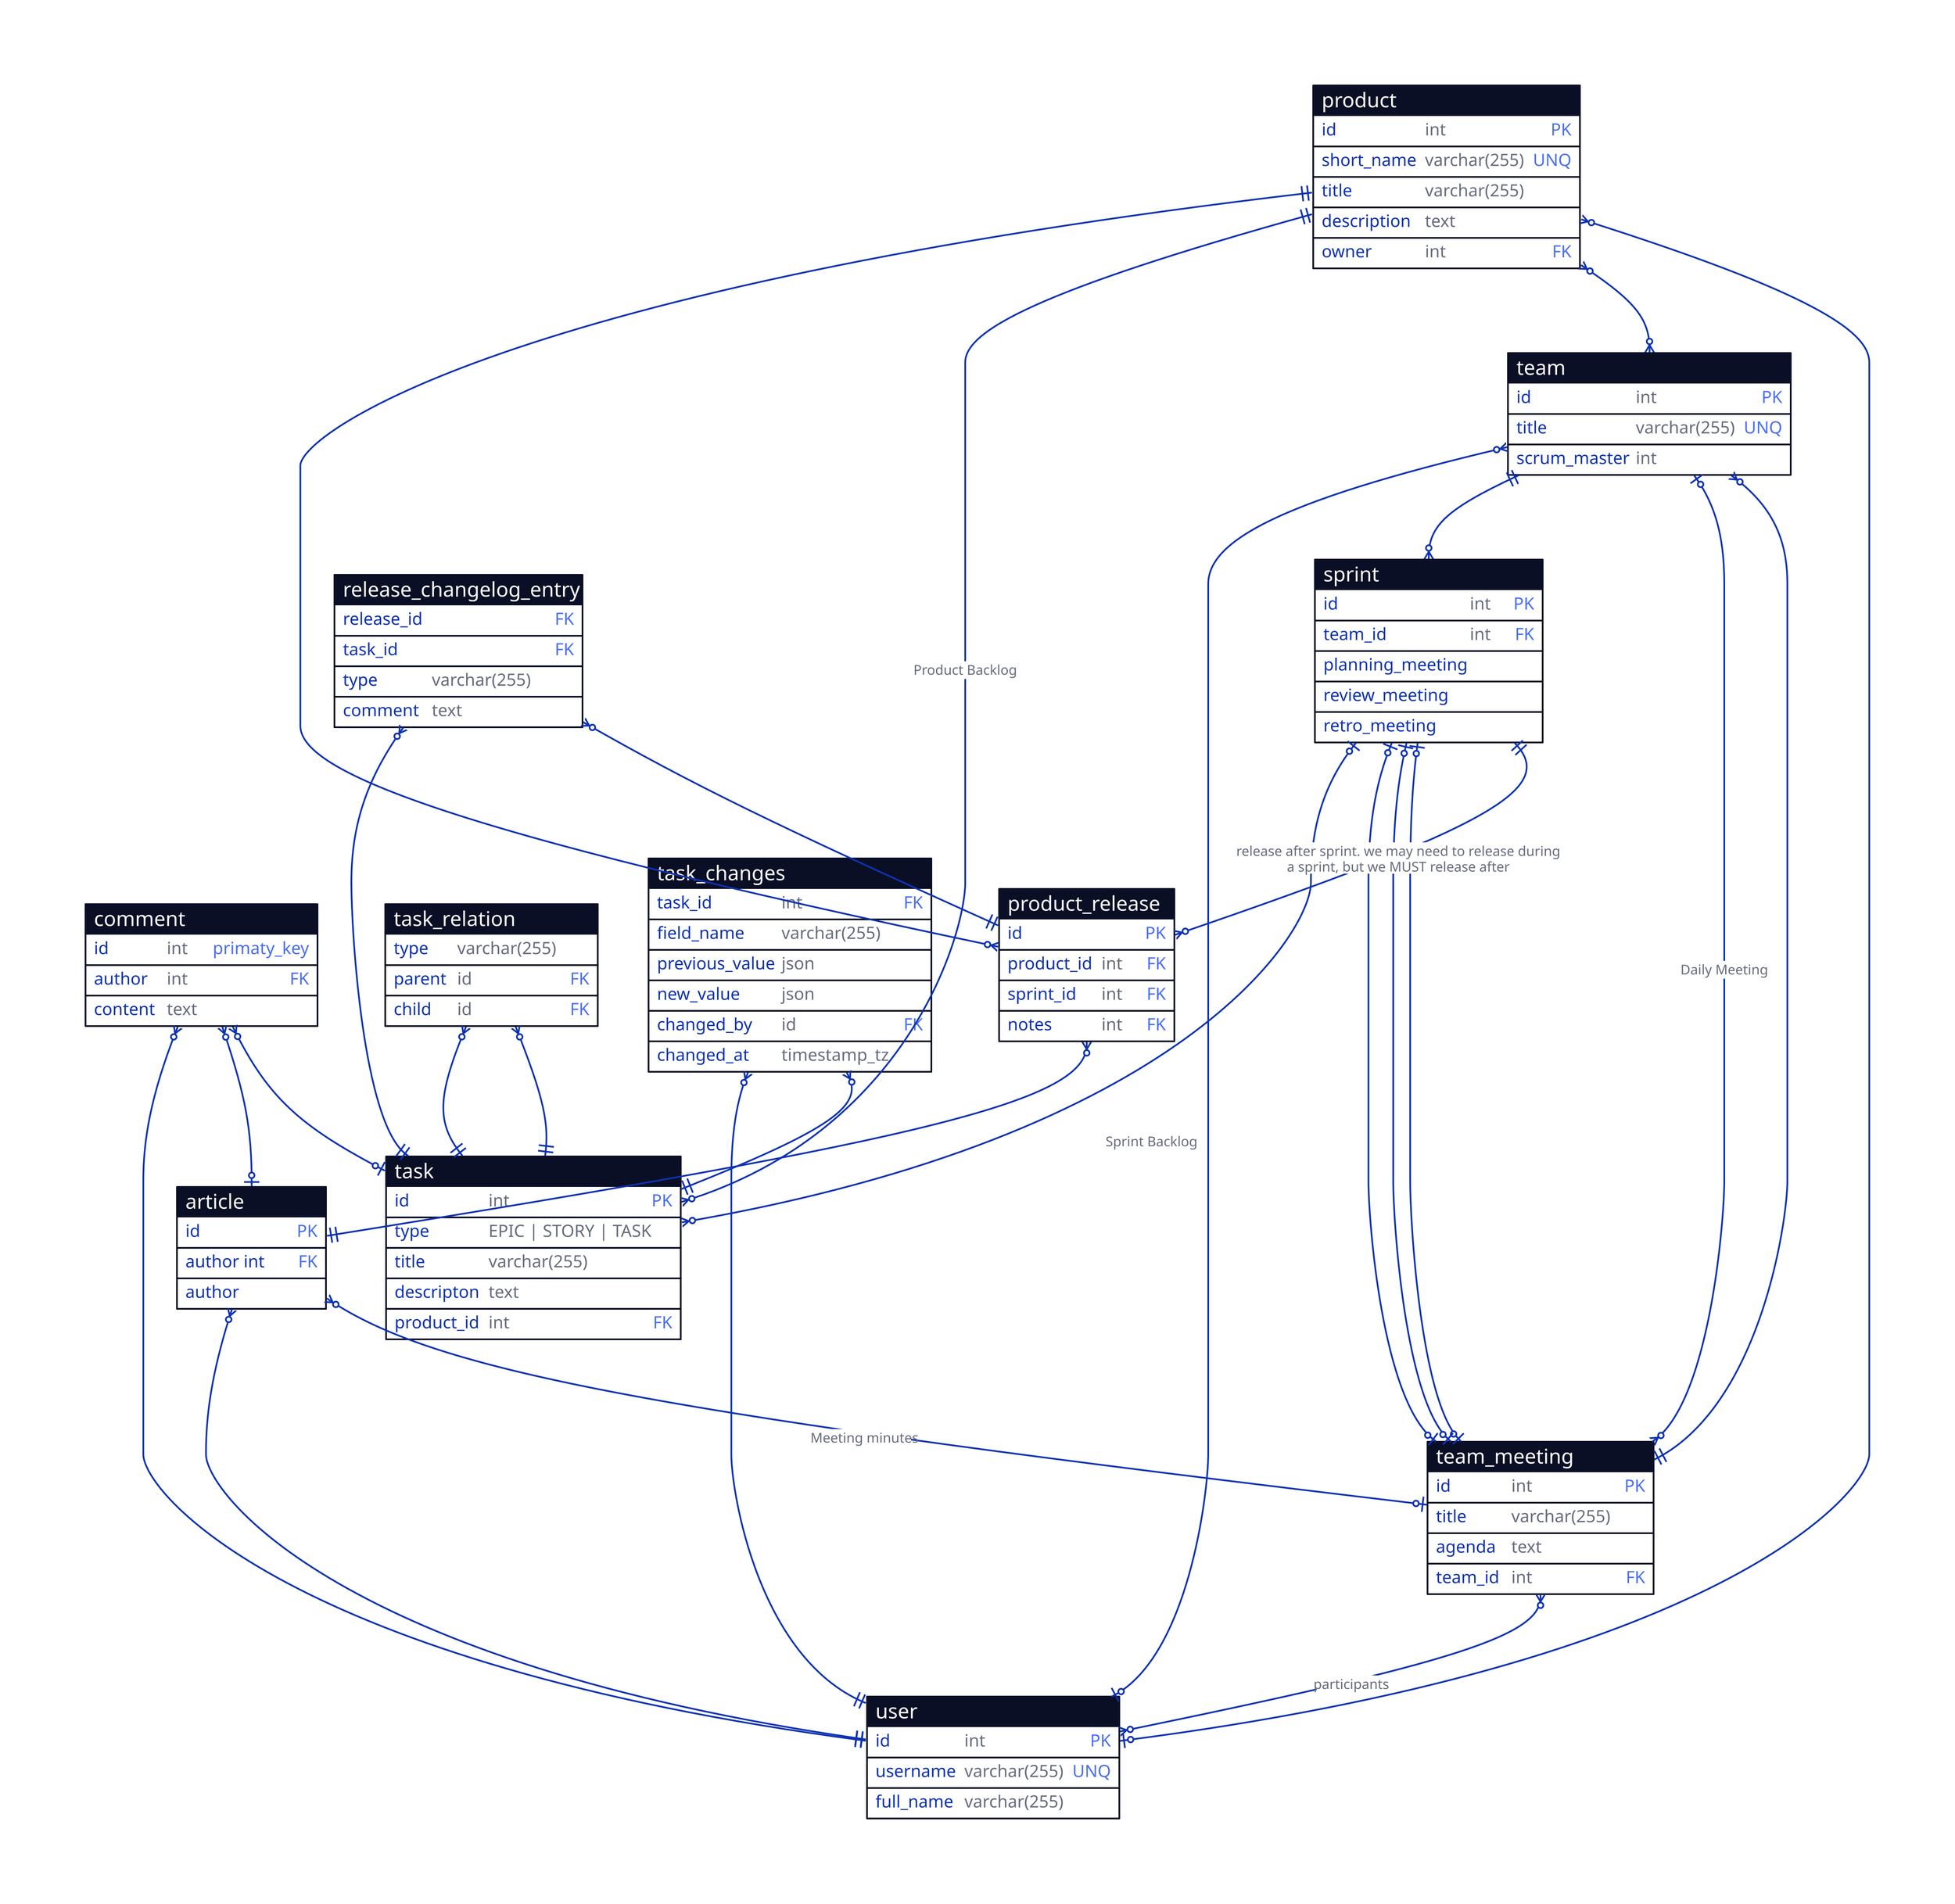 product: {
  shape: sql_table
  id: int {constraint: primary_key}
  short_name: varchar(255) {constraint: unique}
  title: varchar(255)
  description: text
  owner: int {constraint: foreign_key}
}

team: {
  shape: sql_table
  id: int {constraint: primary_key}
  title: varchar(255) {constraint: unique}
  scrum_master: int
}

user: {
  shape: sql_table
  id: int {constraint: primary_key}
  username: varchar(255) {constraint: unique}
  full_name: varchar(255)
}

sprint: {
  shape: sql_table
  id: int {constraint: primary_key}
  team_id: int {constraint: foreign_key}
}

comment: {
  shape: sql_table
  id: int {constraint: primaty_key}
  author: int {constraint: foreign_key}
  content: text
}

team_meeting: {
  shape: sql_table
  id: int {constraint: primary_key}
  title: varchar(255)
  agenda: text
  team_id: int {constraint: foreign_key}
}

article: {
  shape: sql_table
  id: {constraint: primary_key}
  author int: {constraint: foreign_key}
}

product_release: {
  shape: sql_table
  id: {constraint: primary_key}
  product_id: int {constraint: foreign_key}
  sprint_id: int {constraint: foreign_key}
  notes: int {constraint: foreign_key}
}

product_release.notes <-> article: {
  source-arrowhead: {
    shape: cf-many
  }
  target-arrowhead: {
    shape: cf-one-required
  }
}

release_changelog_entry: {
  shape: sql_table
  release_id: {constraint: foreign_key}
  task_id: {constraint: foreign_key}
  type: varchar(255) {tooltip: See keepachangelog.org}
  comment: text
}

release_changelog_entry.release_id <-> product_release: {
  source-arrowhead: {
    shape: cf-many
  }
  target-arrowhead: {
    shape: cf-one-required
  }
}

release_changelog_entry.task_id <-> task: {
  source-arrowhead: {
    shape: cf-many
  }
  target-arrowhead: {
    shape: cf-one-required
  }
}

sprint <-> product_release.sprint_id: {
  source-arrowhead: {
    shape: cf-one-required
  }
  target-arrowhead: {
    shape: cf-many
  }
  label: "release after sprint. we may need to release during\na sprint, but we MUST release after"
}

product_release.product_id <-> product: {
  source-arrowhead: {
    shape: cf-many
  }
  target-arrowhead: {
    shape: cf-one-required
  }
}

article <-> team_meeting: {
  source-arrowhead: {
    shape: cf-many
  }
  target-arrowhead: {
    shape: cf-one
  }
  label: "Meeting minutes"
}

article.author <-> user: {
  source-arrowhead: {
    shape: cf-many
  }
  target-arrowhead: {
    shape: cf-one-required
  }
}

team <-> team_meeting.team_id: {
  source-arrowhead: {
    shape: cf-many
  }
  target-arrowhead: {
    shape: cf-one-required
  }
}

sprint.planning_meeting <-> team_meeting: {
  source-arrowhead: {
    shape: cf-one
  }
  target-arrowhead: {
    shape: cf-one
  }
}

sprint.review_meeting <-> team_meeting: {
  source-arrowhead: {
    shape: cf-one
  }
  target-arrowhead: {
    shape: cf-one
  }
}

sprint.retro_meeting <-> team_meeting: {
  source-arrowhead: {
    shape: cf-one
  }
  target-arrowhead: {
    shape: cf-one
  }
}

team <-> team_meeting: {
  label: "Daily Meeting"
  source-arrowhead: {
    shape: cf-one
  }
  target-arrowhead: {
    shape: cf-many
  }
}

team_meeting <-> user: {
  label: "participants"
  source-arrowhead: {
    shape: cf-many
  }
  target-arrowhead: {
    shape: cf-many
  }
}

comment <-> task: {
  source-arrowhead: {
    shape: cf-many
  }
  target-arrowhead: {
    shape: cf-one
  }
}

comment <-> article: {
  source-arrowhead: {
    shape: cf-many
  }
  target-arrowhead: {
    shape: cf-one
  }
}

comment.author <-> user: {
  source-arrowhead: {
    shape: cf-many
  }
  target-arrowhead: {
    shape: cf-one-required
  }
}

team.id <-> sprint.team_id: {
  source-arrowhead: {
    shape: cf-one-required
  }
  target-arrowhead: {
    shape: cf-many
  }
}

team.scrum_master <-> user: {
  source-arrowhead: {
    shape: cf-many
  }
  target-arrowhead: {
    shape: cf-one
  }
}

product.owner <-> user: {
  source-arrowhead: {
    shape: cf-many
  }
  target-arrowhead: {
    shape: cf-one
  }
}

product <-> team: {
  source-arrowhead: {
    shape: cf-many
  }
  target-arrowhead: {
    shape: cf-many
  }
}

task: {
  shape: sql_table
  id: int {constraint: primary_key}
  type: 'EPIC | STORY | TASK'
  title: varchar(255)
  descripton: text
  product_id: int {constraint: foreign_key}
}

task_relation: {
  shape: sql_table
  type: varchar(255)
  parent: id {constraint: foreign_key}
  child: id {constraint: foreign_key}
}

task_relation.parent <-> task: {
  source-arrowhead: {
    shape: cf-many
  }
  target-arrowhead: {
    shape: cf-one-required
  }
}

task_relation.child <-> task: {
  source-arrowhead: {
    shape: cf-many
  }
  target-arrowhead: {
    shape: cf-one-required
  }
}

product.id <-> task.product_id: {
  source-arrowhead: {
    shape: cf-one-required
  }
  target-arrowhead: {
    shape: cf-many
  }
  label: "Product Backlog"
}

sprint.id <-> task.id: {
  source-arrowhead: {
    shape: cf-one
  }
  target-arrowhead: {
    shape: cf-many
  }
  label: "Sprint Backlog"
}

task_changes: {
  shape: sql_table
  task_id: int {constraint: foreign_key}
  field_name: varchar(255)
  previous_value: json
  new_value: json
  changed_by: id {constraint: foreign_key}
  changed_at: timestamp_tz
}

task_changes.task_id <-> task: {
  target-arrowhead: {
    shape: cf-one-required
  }
  source-arrowhead: {
    shape: cf-many
  }
}
task_changes.changed_by <-> user: {
  target-arrowhead: {
    shape: cf-one-required
  }
  source-arrowhead: {
    shape: cf-many
  }
}
